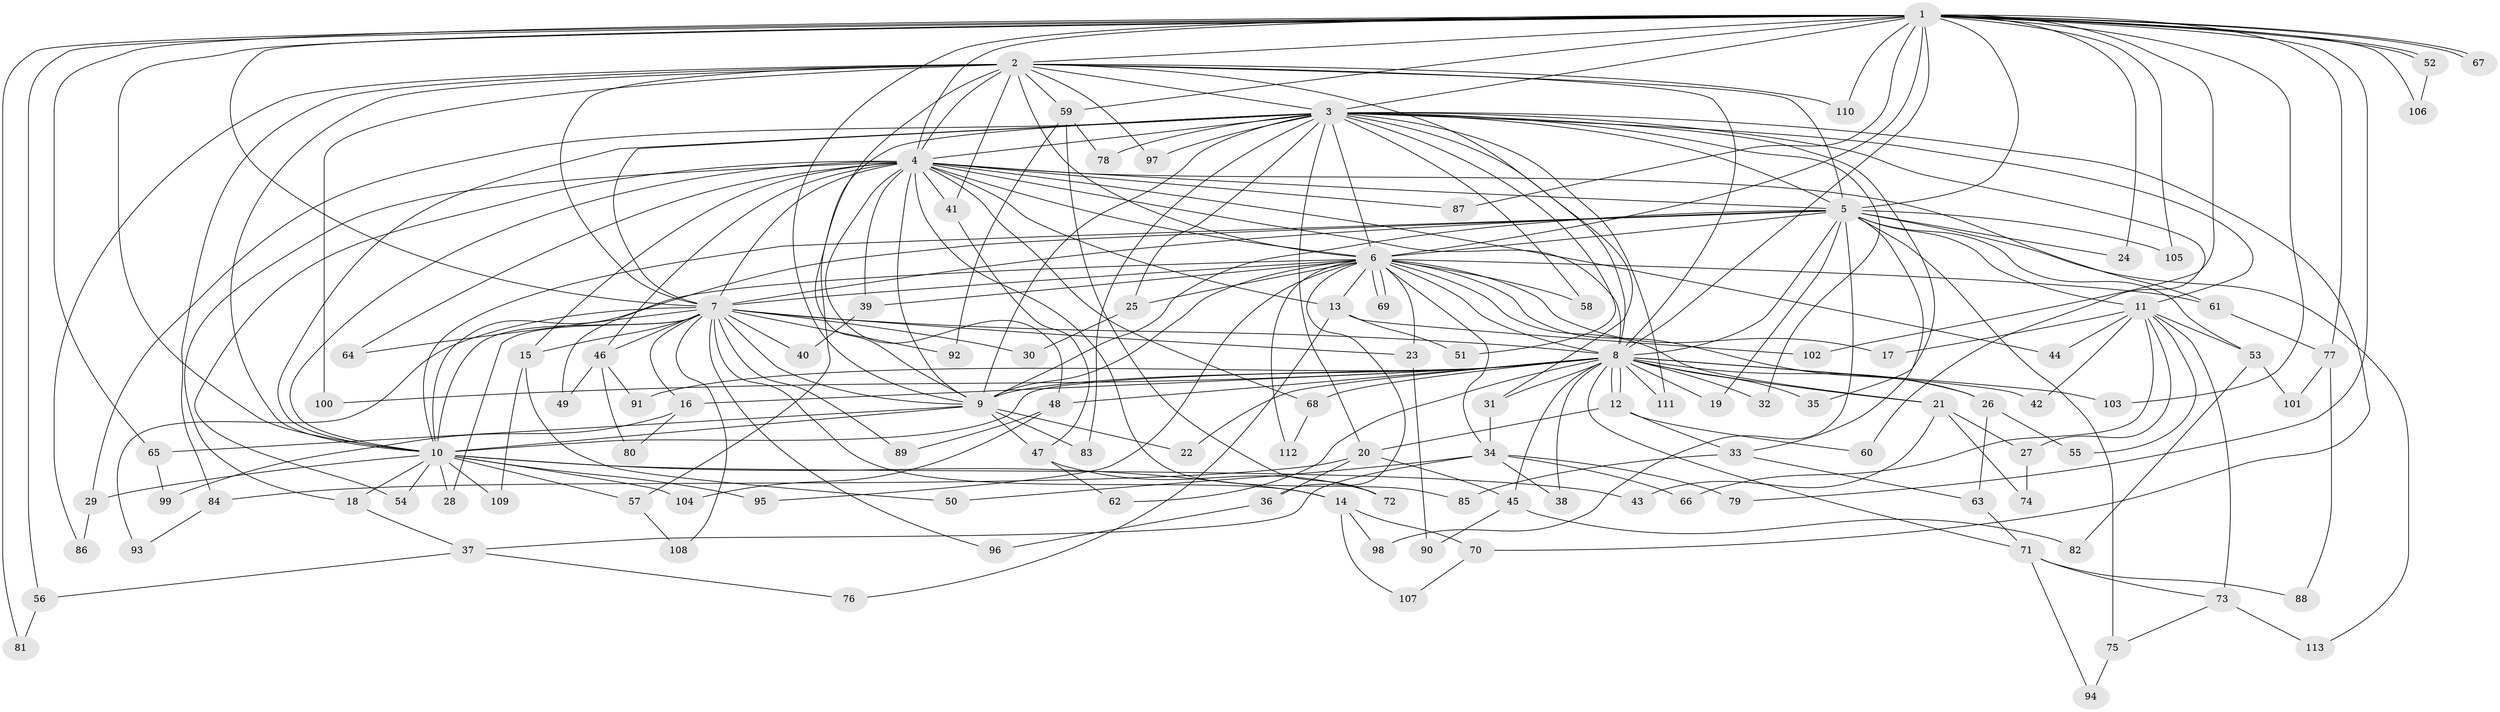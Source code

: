 // Generated by graph-tools (version 1.1) at 2025/25/03/09/25 03:25:41]
// undirected, 113 vertices, 251 edges
graph export_dot {
graph [start="1"]
  node [color=gray90,style=filled];
  1;
  2;
  3;
  4;
  5;
  6;
  7;
  8;
  9;
  10;
  11;
  12;
  13;
  14;
  15;
  16;
  17;
  18;
  19;
  20;
  21;
  22;
  23;
  24;
  25;
  26;
  27;
  28;
  29;
  30;
  31;
  32;
  33;
  34;
  35;
  36;
  37;
  38;
  39;
  40;
  41;
  42;
  43;
  44;
  45;
  46;
  47;
  48;
  49;
  50;
  51;
  52;
  53;
  54;
  55;
  56;
  57;
  58;
  59;
  60;
  61;
  62;
  63;
  64;
  65;
  66;
  67;
  68;
  69;
  70;
  71;
  72;
  73;
  74;
  75;
  76;
  77;
  78;
  79;
  80;
  81;
  82;
  83;
  84;
  85;
  86;
  87;
  88;
  89;
  90;
  91;
  92;
  93;
  94;
  95;
  96;
  97;
  98;
  99;
  100;
  101;
  102;
  103;
  104;
  105;
  106;
  107;
  108;
  109;
  110;
  111;
  112;
  113;
  1 -- 2;
  1 -- 3;
  1 -- 4;
  1 -- 5;
  1 -- 6;
  1 -- 7;
  1 -- 8;
  1 -- 9;
  1 -- 10;
  1 -- 24;
  1 -- 52;
  1 -- 52;
  1 -- 56;
  1 -- 59;
  1 -- 65;
  1 -- 67;
  1 -- 67;
  1 -- 77;
  1 -- 79;
  1 -- 81;
  1 -- 87;
  1 -- 102;
  1 -- 103;
  1 -- 105;
  1 -- 106;
  1 -- 110;
  2 -- 3;
  2 -- 4;
  2 -- 5;
  2 -- 6;
  2 -- 7;
  2 -- 8;
  2 -- 9;
  2 -- 10;
  2 -- 31;
  2 -- 41;
  2 -- 59;
  2 -- 84;
  2 -- 86;
  2 -- 97;
  2 -- 100;
  2 -- 110;
  3 -- 4;
  3 -- 5;
  3 -- 6;
  3 -- 7;
  3 -- 8;
  3 -- 9;
  3 -- 10;
  3 -- 11;
  3 -- 20;
  3 -- 25;
  3 -- 29;
  3 -- 32;
  3 -- 35;
  3 -- 51;
  3 -- 57;
  3 -- 58;
  3 -- 60;
  3 -- 70;
  3 -- 78;
  3 -- 83;
  3 -- 97;
  3 -- 111;
  4 -- 5;
  4 -- 6;
  4 -- 7;
  4 -- 8;
  4 -- 9;
  4 -- 10;
  4 -- 13;
  4 -- 15;
  4 -- 18;
  4 -- 39;
  4 -- 41;
  4 -- 44;
  4 -- 46;
  4 -- 48;
  4 -- 54;
  4 -- 61;
  4 -- 64;
  4 -- 68;
  4 -- 85;
  4 -- 87;
  5 -- 6;
  5 -- 7;
  5 -- 8;
  5 -- 9;
  5 -- 10;
  5 -- 11;
  5 -- 19;
  5 -- 24;
  5 -- 33;
  5 -- 49;
  5 -- 53;
  5 -- 75;
  5 -- 98;
  5 -- 105;
  5 -- 113;
  6 -- 7;
  6 -- 8;
  6 -- 9;
  6 -- 10;
  6 -- 13;
  6 -- 17;
  6 -- 21;
  6 -- 23;
  6 -- 25;
  6 -- 26;
  6 -- 34;
  6 -- 36;
  6 -- 39;
  6 -- 58;
  6 -- 61;
  6 -- 69;
  6 -- 69;
  6 -- 95;
  6 -- 112;
  7 -- 8;
  7 -- 9;
  7 -- 10;
  7 -- 14;
  7 -- 15;
  7 -- 16;
  7 -- 23;
  7 -- 28;
  7 -- 30;
  7 -- 40;
  7 -- 46;
  7 -- 64;
  7 -- 89;
  7 -- 92;
  7 -- 93;
  7 -- 96;
  7 -- 108;
  8 -- 9;
  8 -- 10;
  8 -- 12;
  8 -- 12;
  8 -- 16;
  8 -- 19;
  8 -- 21;
  8 -- 22;
  8 -- 26;
  8 -- 31;
  8 -- 32;
  8 -- 35;
  8 -- 38;
  8 -- 42;
  8 -- 45;
  8 -- 48;
  8 -- 62;
  8 -- 68;
  8 -- 71;
  8 -- 91;
  8 -- 100;
  8 -- 103;
  8 -- 111;
  9 -- 10;
  9 -- 22;
  9 -- 47;
  9 -- 65;
  9 -- 83;
  10 -- 14;
  10 -- 18;
  10 -- 28;
  10 -- 29;
  10 -- 43;
  10 -- 54;
  10 -- 57;
  10 -- 95;
  10 -- 104;
  10 -- 109;
  11 -- 17;
  11 -- 27;
  11 -- 42;
  11 -- 44;
  11 -- 53;
  11 -- 55;
  11 -- 66;
  11 -- 73;
  12 -- 20;
  12 -- 33;
  12 -- 60;
  13 -- 51;
  13 -- 76;
  13 -- 102;
  14 -- 70;
  14 -- 98;
  14 -- 107;
  15 -- 50;
  15 -- 109;
  16 -- 80;
  16 -- 99;
  18 -- 37;
  20 -- 36;
  20 -- 45;
  20 -- 84;
  21 -- 27;
  21 -- 43;
  21 -- 74;
  23 -- 90;
  25 -- 30;
  26 -- 55;
  26 -- 63;
  27 -- 74;
  29 -- 86;
  31 -- 34;
  33 -- 63;
  33 -- 85;
  34 -- 37;
  34 -- 38;
  34 -- 50;
  34 -- 66;
  34 -- 79;
  36 -- 96;
  37 -- 56;
  37 -- 76;
  39 -- 40;
  41 -- 47;
  45 -- 82;
  45 -- 90;
  46 -- 49;
  46 -- 80;
  46 -- 91;
  47 -- 62;
  47 -- 72;
  48 -- 89;
  48 -- 104;
  52 -- 106;
  53 -- 82;
  53 -- 101;
  56 -- 81;
  57 -- 108;
  59 -- 72;
  59 -- 78;
  59 -- 92;
  61 -- 77;
  63 -- 71;
  65 -- 99;
  68 -- 112;
  70 -- 107;
  71 -- 73;
  71 -- 88;
  71 -- 94;
  73 -- 75;
  73 -- 113;
  75 -- 94;
  77 -- 88;
  77 -- 101;
  84 -- 93;
}
